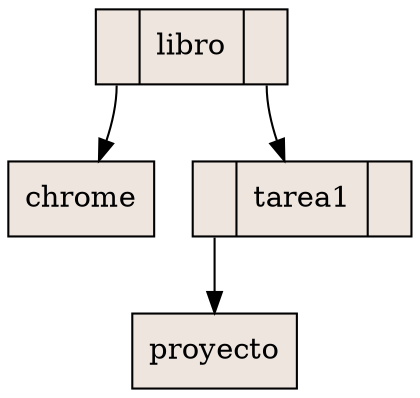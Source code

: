 digraph grafica{
rankdir=TB;
node [shape = record, style=filled, fillcolor=seashell2];
nodo3 [ label ="<C0>|libro|<C1>"];
nodo2 [ label ="chrome"];
nodo3:C0->nodo2
nodo1 [ label ="<C0>|tarea1|<C1>"];
nodo4 [ label ="proyecto"];
nodo1:C0->nodo4
nodo3:C1->nodo1
}
